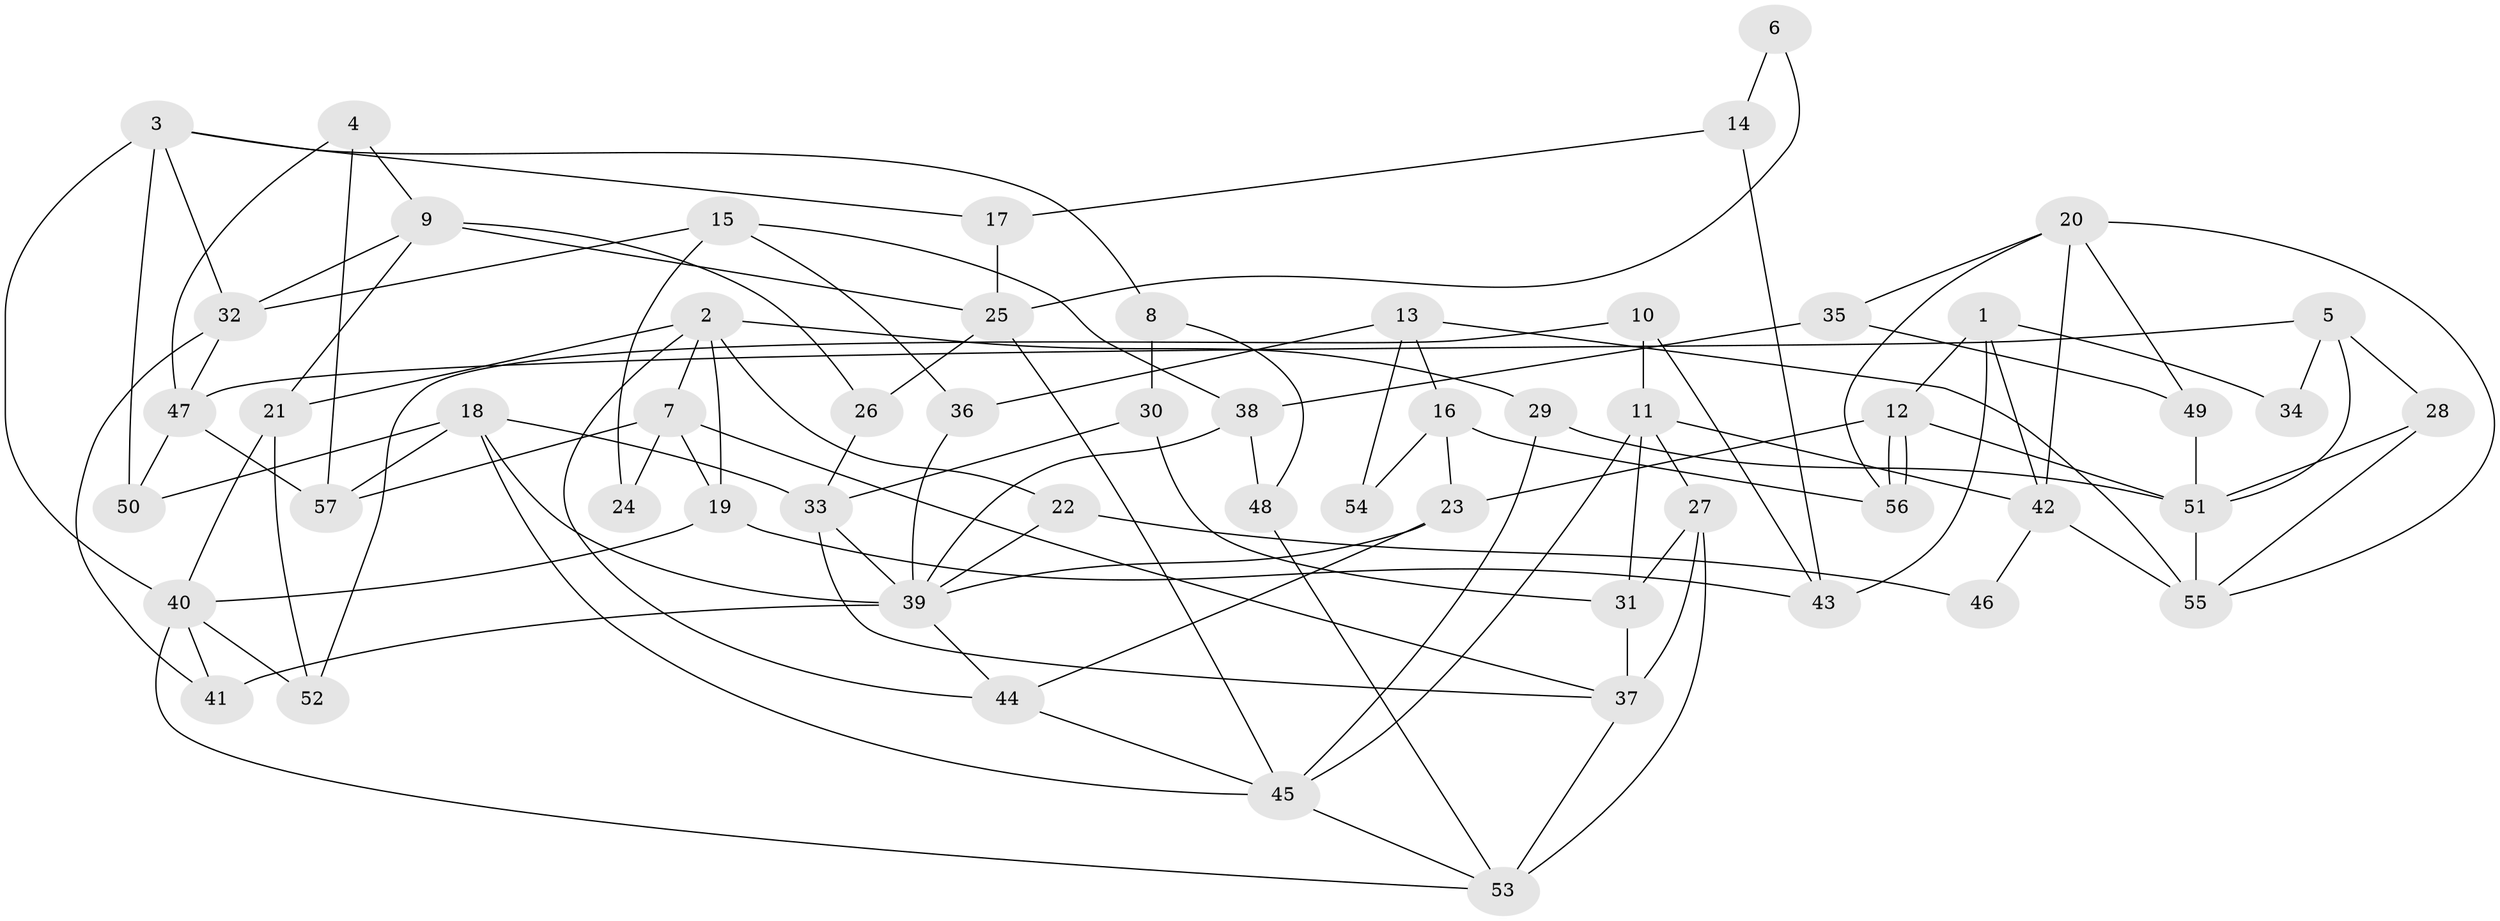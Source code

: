 // coarse degree distribution, {3: 0.36363636363636365, 5: 0.18181818181818182, 2: 0.09090909090909091, 8: 0.045454545454545456, 4: 0.18181818181818182, 7: 0.045454545454545456, 1: 0.045454545454545456, 10: 0.045454545454545456}
// Generated by graph-tools (version 1.1) at 2025/55/03/04/25 21:55:16]
// undirected, 57 vertices, 114 edges
graph export_dot {
graph [start="1"]
  node [color=gray90,style=filled];
  1;
  2;
  3;
  4;
  5;
  6;
  7;
  8;
  9;
  10;
  11;
  12;
  13;
  14;
  15;
  16;
  17;
  18;
  19;
  20;
  21;
  22;
  23;
  24;
  25;
  26;
  27;
  28;
  29;
  30;
  31;
  32;
  33;
  34;
  35;
  36;
  37;
  38;
  39;
  40;
  41;
  42;
  43;
  44;
  45;
  46;
  47;
  48;
  49;
  50;
  51;
  52;
  53;
  54;
  55;
  56;
  57;
  1 -- 42;
  1 -- 12;
  1 -- 34;
  1 -- 43;
  2 -- 44;
  2 -- 19;
  2 -- 7;
  2 -- 21;
  2 -- 22;
  2 -- 29;
  3 -- 40;
  3 -- 32;
  3 -- 8;
  3 -- 17;
  3 -- 50;
  4 -- 57;
  4 -- 47;
  4 -- 9;
  5 -- 47;
  5 -- 28;
  5 -- 34;
  5 -- 51;
  6 -- 14;
  6 -- 25;
  7 -- 37;
  7 -- 19;
  7 -- 24;
  7 -- 57;
  8 -- 30;
  8 -- 48;
  9 -- 26;
  9 -- 21;
  9 -- 25;
  9 -- 32;
  10 -- 43;
  10 -- 52;
  10 -- 11;
  11 -- 27;
  11 -- 31;
  11 -- 42;
  11 -- 45;
  12 -- 56;
  12 -- 56;
  12 -- 51;
  12 -- 23;
  13 -- 16;
  13 -- 55;
  13 -- 36;
  13 -- 54;
  14 -- 17;
  14 -- 43;
  15 -- 36;
  15 -- 32;
  15 -- 24;
  15 -- 38;
  16 -- 56;
  16 -- 23;
  16 -- 54;
  17 -- 25;
  18 -- 50;
  18 -- 45;
  18 -- 33;
  18 -- 39;
  18 -- 57;
  19 -- 40;
  19 -- 43;
  20 -- 42;
  20 -- 49;
  20 -- 35;
  20 -- 55;
  20 -- 56;
  21 -- 40;
  21 -- 52;
  22 -- 39;
  22 -- 46;
  23 -- 44;
  23 -- 39;
  25 -- 45;
  25 -- 26;
  26 -- 33;
  27 -- 53;
  27 -- 37;
  27 -- 31;
  28 -- 51;
  28 -- 55;
  29 -- 45;
  29 -- 51;
  30 -- 33;
  30 -- 31;
  31 -- 37;
  32 -- 41;
  32 -- 47;
  33 -- 39;
  33 -- 37;
  35 -- 38;
  35 -- 49;
  36 -- 39;
  37 -- 53;
  38 -- 39;
  38 -- 48;
  39 -- 41;
  39 -- 44;
  40 -- 53;
  40 -- 41;
  40 -- 52;
  42 -- 55;
  42 -- 46;
  44 -- 45;
  45 -- 53;
  47 -- 57;
  47 -- 50;
  48 -- 53;
  49 -- 51;
  51 -- 55;
}
